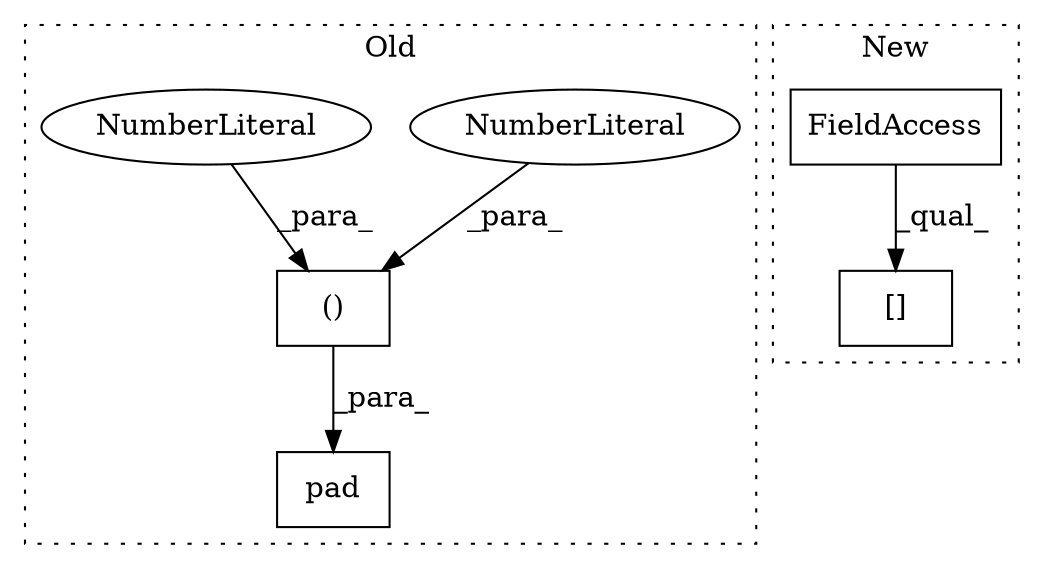 digraph G {
subgraph cluster0 {
1 [label="pad" a="32" s="2081,2106" l="4,1" shape="box"];
3 [label="()" a="106" s="2025" l="15" shape="box"];
5 [label="NumberLiteral" a="34" s="2039" l="1" shape="ellipse"];
6 [label="NumberLiteral" a="34" s="2025" l="1" shape="ellipse"];
label = "Old";
style="dotted";
}
subgraph cluster1 {
2 [label="[]" a="2" s="1743,1756" l="12,1" shape="box"];
4 [label="FieldAccess" a="22" s="1743" l="11" shape="box"];
label = "New";
style="dotted";
}
3 -> 1 [label="_para_"];
4 -> 2 [label="_qual_"];
5 -> 3 [label="_para_"];
6 -> 3 [label="_para_"];
}